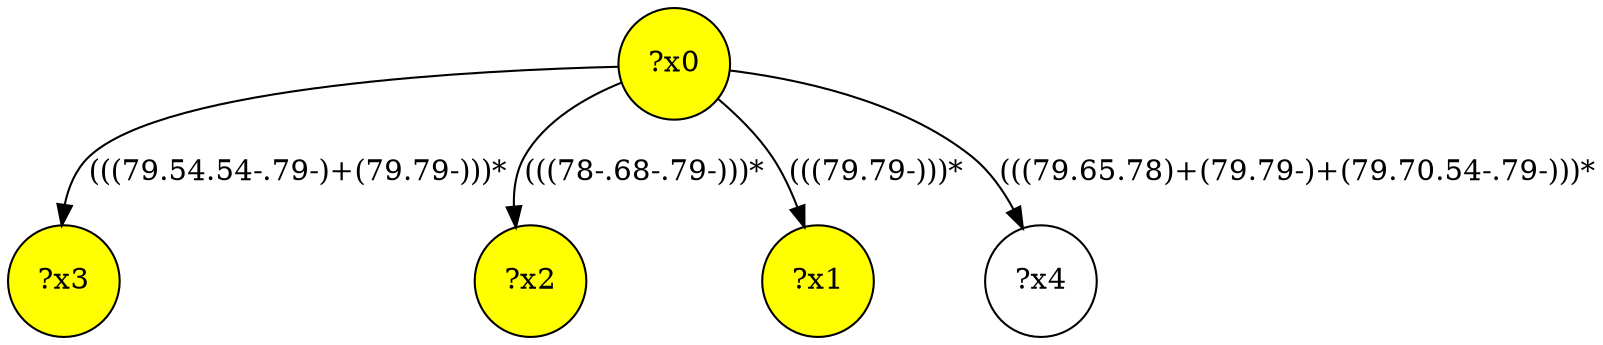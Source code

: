 digraph g {
	x3 [fillcolor="yellow", style="filled," shape=circle, label="?x3"];
	x0 [fillcolor="yellow", style="filled," shape=circle, label="?x0"];
	x2 [fillcolor="yellow", style="filled," shape=circle, label="?x2"];
	x1 [fillcolor="yellow", style="filled," shape=circle, label="?x1"];
	x0 -> x1 [label="(((79.79-)))*"];
	x0 -> x2 [label="(((78-.68-.79-)))*"];
	x0 -> x3 [label="(((79.54.54-.79-)+(79.79-)))*"];
	x4 [shape=circle, label="?x4"];
	x0 -> x4 [label="(((79.65.78)+(79.79-)+(79.70.54-.79-)))*"];
}

